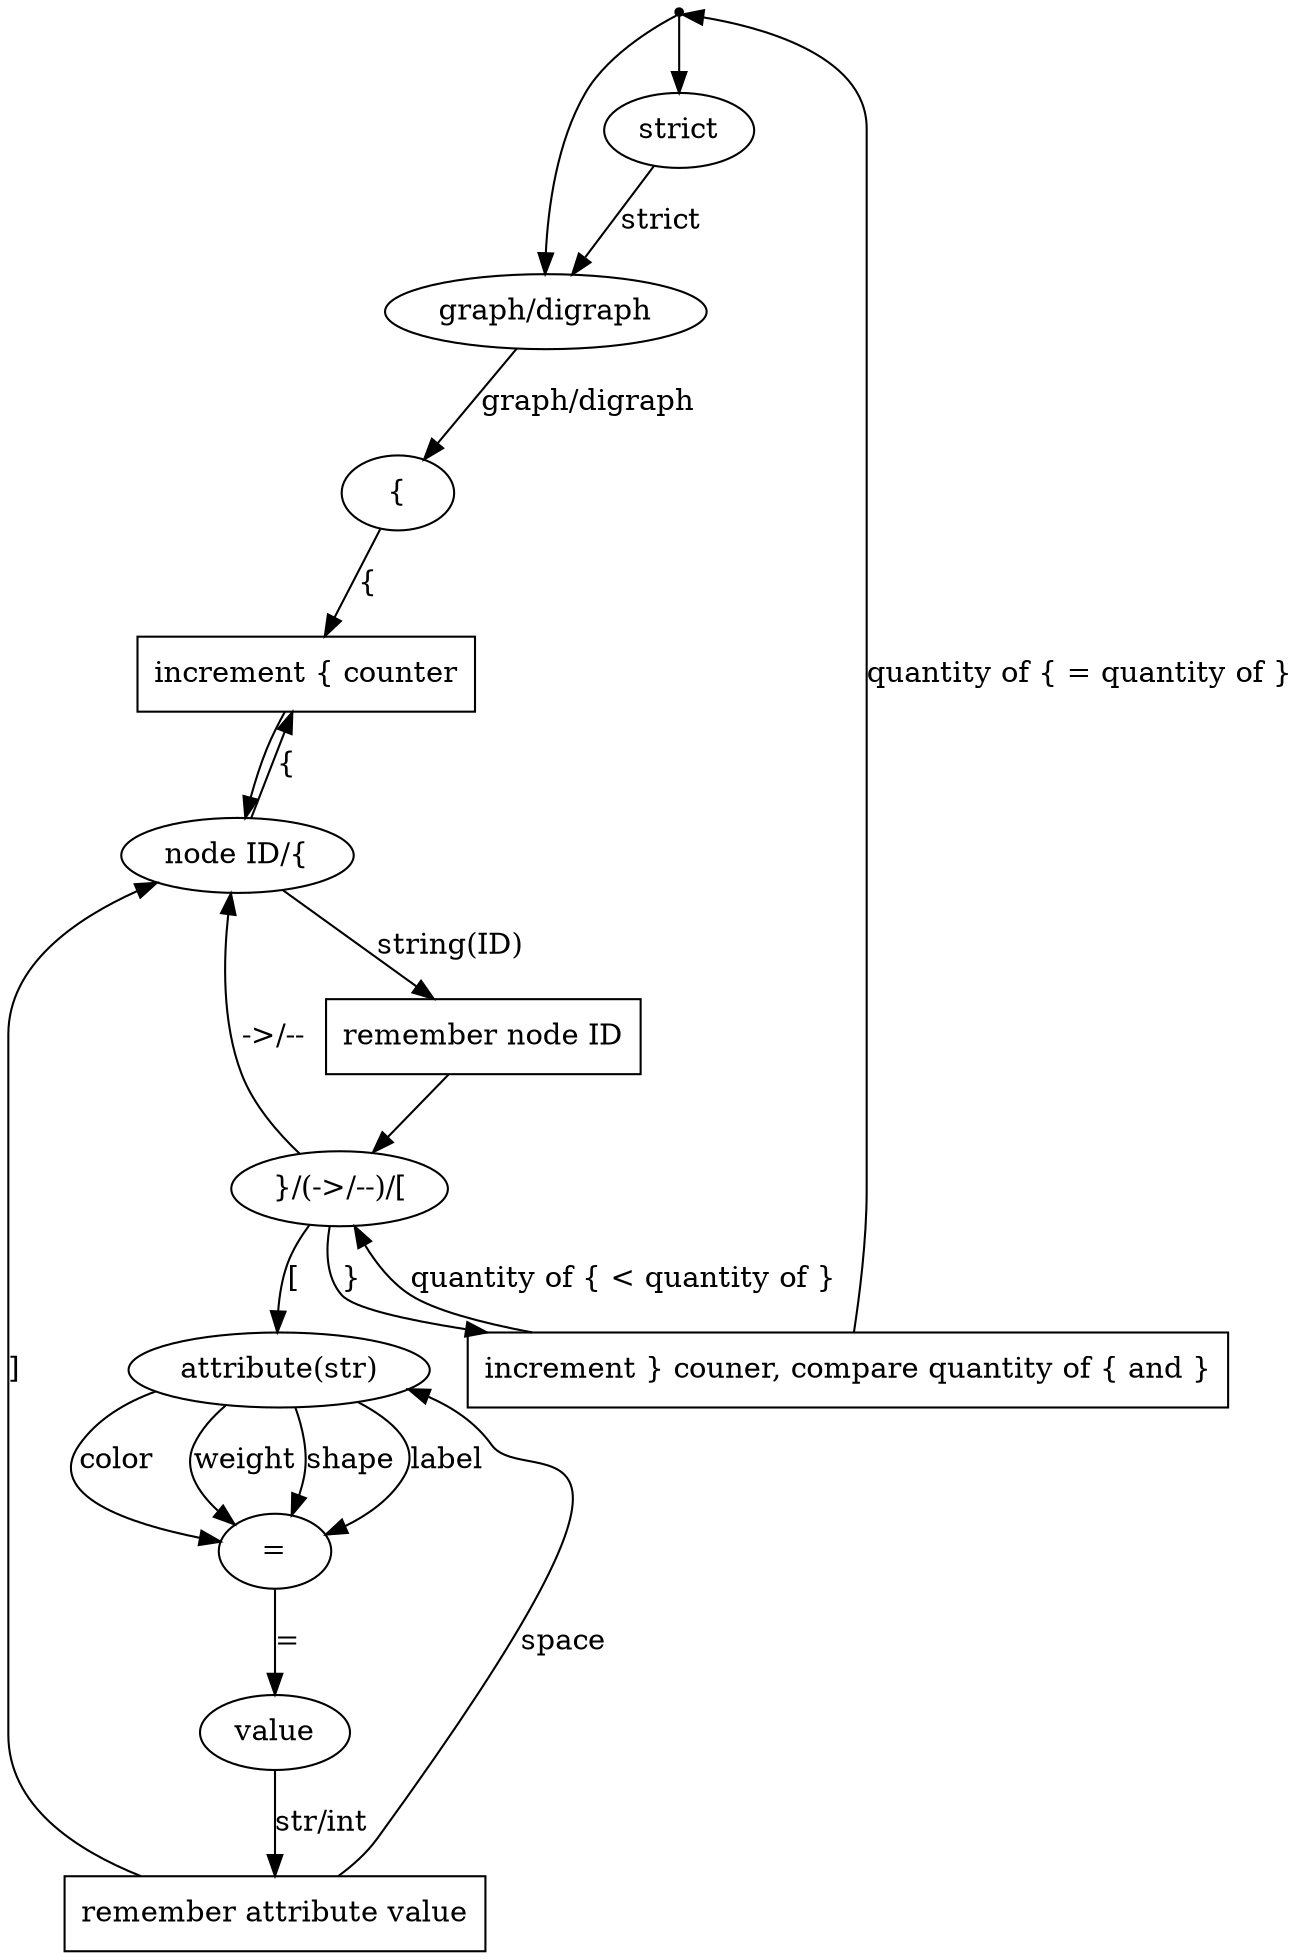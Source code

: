 digraph {
	entrypoint [shape = "point"]
	strict_node [shape = "ellipse" label = "strict"]
	graph_start [shape = "ellipse" label = "graph/digraph"]
	entrypoint -> {strict_node graph_start} 
	strict_node -> graph_start [label="strict"]

	open_curly_bracket [shape = "ellipse" label = "{"]
	after_node_id [shape = "ellipse" label = "}/(->/--)/["]
	node_id [shape = "ellipse" label = "node ID/{"]
	open_curly_bracket_increment [shape="box" label="increment { counter"]
	graph_start -> open_curly_bracket [label="graph/digraph"]
	open_curly_bracket -> open_curly_bracket_increment [label="{"]
	node_id -> open_curly_bracket_increment [label="{"]
	open_curly_bracket_increment -> node_id


	remember_node_ID [shape="box" label="remember node ID"]
	node_id -> remember_node_ID [label="string(ID)"]


	attr [shape = "ellipse" label = "attribute(str)"]
	close_curly_bracket_handler [shape = "box" label = "increment } couner, compare quantity of { and }"]
	remember_node_ID -> after_node_id
	after_node_id -> node_id [label="->/--"]
	after_node_id -> close_curly_bracket_handler [label = "}"]
	close_curly_bracket_handler -> after_node_id [label = "quantity of { < quantity of }"]
	close_curly_bracket_handler -> entrypoint [label="quantity of { = quantity of }"]
	after_node_id -> attr [label="["] 


	equal [shape = "ellipse" label = "="]
	attr -> equal [label="shape"]
	attr -> equal [label="label"]
	attr -> equal [label="color"]
	attr -> equal [label="weight"]


	attr_value [shape = "ellipse" label = "value"]
	equal -> attr_value [label="="]

	remember_attr_value [shape="box" label="remember attribute value"]
	attr_value -> remember_attr_value [label="str/int"] 
	remember_attr_value -> attr [label="space"]
	remember_attr_value -> node_id [label="]"]
}